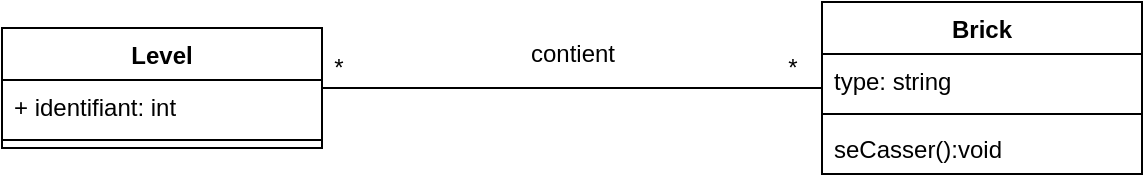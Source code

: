 <mxfile version="12.2.4" pages="1"><diagram id="hIZFbFx2Ta3Yl_UgoemG" name="Page-1"><mxGraphModel dx="784" dy="549" grid="1" gridSize="10" guides="1" tooltips="1" connect="1" arrows="1" fold="1" page="1" pageScale="1" pageWidth="850" pageHeight="1100" math="0" shadow="0"><root><mxCell id="0"/><mxCell id="1" parent="0"/><mxCell id="2" value="Level" style="swimlane;fontStyle=1;align=center;verticalAlign=top;childLayout=stackLayout;horizontal=1;startSize=26;horizontalStack=0;resizeParent=1;resizeParentMax=0;resizeLast=0;collapsible=1;marginBottom=0;" parent="1" vertex="1"><mxGeometry x="130" y="190" width="160" height="60" as="geometry"/></mxCell><mxCell id="3" value="+ identifiant: int" style="text;strokeColor=none;fillColor=none;align=left;verticalAlign=top;spacingLeft=4;spacingRight=4;overflow=hidden;rotatable=0;points=[[0,0.5],[1,0.5]];portConstraint=eastwest;" parent="2" vertex="1"><mxGeometry y="26" width="160" height="26" as="geometry"/></mxCell><mxCell id="4" value="" style="line;strokeWidth=1;fillColor=none;align=left;verticalAlign=middle;spacingTop=-1;spacingLeft=3;spacingRight=3;rotatable=0;labelPosition=right;points=[];portConstraint=eastwest;" parent="2" vertex="1"><mxGeometry y="52" width="160" height="8" as="geometry"/></mxCell><mxCell id="6" value="Brick" style="swimlane;fontStyle=1;align=center;verticalAlign=top;childLayout=stackLayout;horizontal=1;startSize=26;horizontalStack=0;resizeParent=1;resizeParentMax=0;resizeLast=0;collapsible=1;marginBottom=0;strokeColor=#000000;" parent="1" vertex="1"><mxGeometry x="540" y="177" width="160" height="86" as="geometry"/></mxCell><mxCell id="7" value="type: string" style="text;strokeColor=none;fillColor=none;align=left;verticalAlign=top;spacingLeft=4;spacingRight=4;overflow=hidden;rotatable=0;points=[[0,0.5],[1,0.5]];portConstraint=eastwest;" parent="6" vertex="1"><mxGeometry y="26" width="160" height="26" as="geometry"/></mxCell><mxCell id="8" value="" style="line;strokeWidth=1;fillColor=none;align=left;verticalAlign=middle;spacingTop=-1;spacingLeft=3;spacingRight=3;rotatable=0;labelPosition=right;points=[];portConstraint=eastwest;" parent="6" vertex="1"><mxGeometry y="52" width="160" height="8" as="geometry"/></mxCell><mxCell id="9" value="seCasser():void" style="text;strokeColor=none;fillColor=none;align=left;verticalAlign=top;spacingLeft=4;spacingRight=4;overflow=hidden;rotatable=0;points=[[0,0.5],[1,0.5]];portConstraint=eastwest;" parent="6" vertex="1"><mxGeometry y="60" width="160" height="26" as="geometry"/></mxCell><mxCell id="10" value="" style="endArrow=none;html=1;edgeStyle=orthogonalEdgeStyle;curved=1;" parent="1" source="2" target="6" edge="1"><mxGeometry relative="1" as="geometry"><mxPoint x="60" y="290" as="sourcePoint"/><mxPoint x="220" y="290" as="targetPoint"/><Array as="points"><mxPoint x="410" y="220"/><mxPoint x="410" y="220"/></Array></mxGeometry></mxCell><mxCell id="12" value="contient" style="text;html=1;resizable=0;points=[];align=center;verticalAlign=middle;labelBackgroundColor=#ffffff;" parent="10" vertex="1" connectable="0"><mxGeometry x="0.095" y="1" relative="1" as="geometry"><mxPoint x="-12" y="-16" as="offset"/></mxGeometry></mxCell><mxCell id="14" value="*" style="text;html=1;resizable=0;points=[];align=center;verticalAlign=middle;labelBackgroundColor=#ffffff;" parent="10" vertex="1" connectable="0"><mxGeometry x="0.899" y="-1" relative="1" as="geometry"><mxPoint x="-3" y="-11" as="offset"/></mxGeometry></mxCell><mxCell id="15" value="*" style="text;html=1;resizable=0;points=[];align=center;verticalAlign=middle;labelBackgroundColor=#ffffff;" parent="10" vertex="1" connectable="0"><mxGeometry x="-0.141" y="105" relative="1" as="geometry"><mxPoint x="-100" y="94.5" as="offset"/></mxGeometry></mxCell></root></mxGraphModel></diagram></mxfile>
